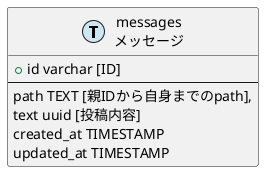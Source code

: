 @startuml message_table

!define MASTER F9DFD5
!define TRANSACTION CAE7F2

entity messages as "messages\nメッセージ" <<T, TRANSACTION>>  {
    +id varchar [ID]
    --
    path TEXT [親IDから自身までのpath],
    text uuid [投稿内容]
    created_at TIMESTAMP
    updated_at TIMESTAMP
}